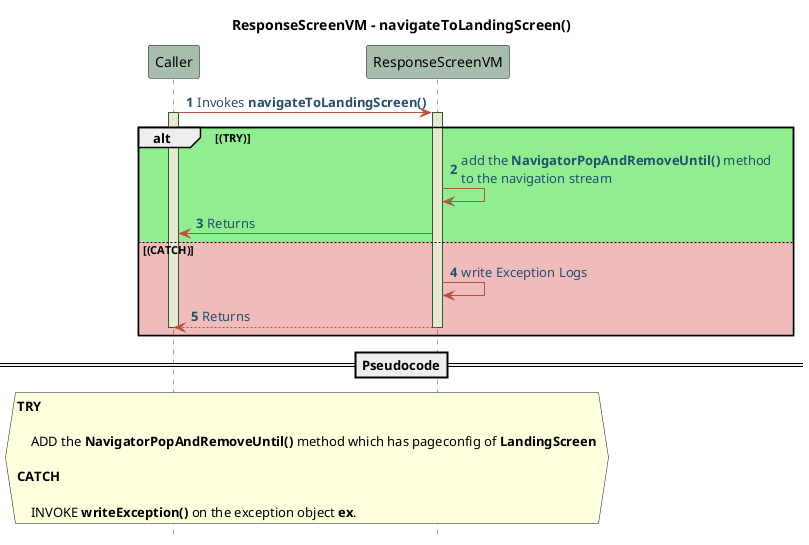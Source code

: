 @startuml ResponseScreenVM-Sequence-Pseudo

title **ResponseScreenVM - navigateToLandingScreen()**

!define POSITIVERESPONSE 90EE90
!define NEGATIVEERESPONSE EFBBBB
!define NUETRALRESPONSE F2DC79

skinparam sequence{
    ParticipantBackgroundColor #A7BEAE
    LifeLineBackgroundColor #E7E8D1
    LifeLineBorderColor #2C5F2D
    ActorBackgroundColor #FC766AFF
    ActorBorderColor #FC766AFF
    ArrowColor #B85042
    ArrowFontColor #234E70
}

autonumber 1
hide footbox
Caller -> ResponseScreenVM: Invokes **navigateToLandingScreen()**
activate Caller
activate ResponseScreenVM
alt #POSITIVERESPONSE (TRY)
ResponseScreenVM -> ResponseScreenVM : add the **NavigatorPopAndRemoveUntil()** method\nto the navigation stream
ResponseScreenVM -> Caller: Returns
else #NEGATIVEERESPONSE (CATCH)
    ResponseScreenVM -> ResponseScreenVM : write Exception Logs
    ResponseScreenVM --> Caller: Returns
    deactivate ResponseScreenVM
    deactivate Caller
end
deactivate Caller
deactivate ResponseScreenVM
==Pseudocode==
hnote across
**TRY**

    ADD the **NavigatorPopAndRemoveUntil()** method which has pageconfig of **LandingScreen**

**CATCH**

    INVOKE **writeException()** on the exception object **ex**.
end note